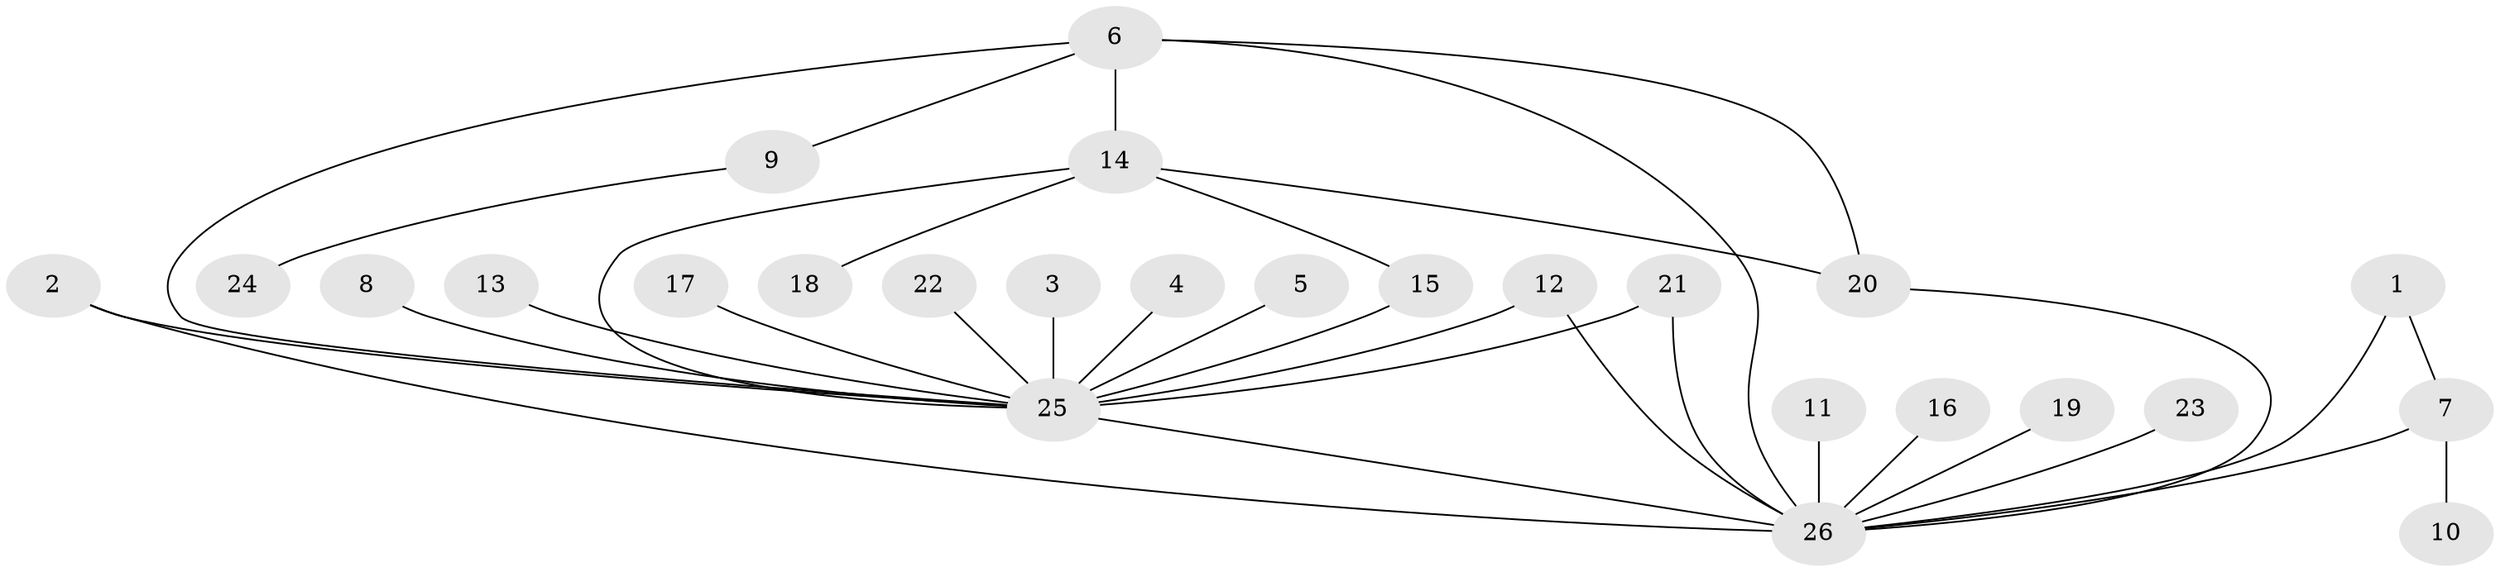 // original degree distribution, {18: 0.02, 14: 0.02, 4: 0.06, 2: 0.26, 3: 0.04, 5: 0.04, 1: 0.54, 7: 0.02}
// Generated by graph-tools (version 1.1) at 2025/01/03/09/25 03:01:55]
// undirected, 26 vertices, 34 edges
graph export_dot {
graph [start="1"]
  node [color=gray90,style=filled];
  1;
  2;
  3;
  4;
  5;
  6;
  7;
  8;
  9;
  10;
  11;
  12;
  13;
  14;
  15;
  16;
  17;
  18;
  19;
  20;
  21;
  22;
  23;
  24;
  25;
  26;
  1 -- 7 [weight=1.0];
  1 -- 26 [weight=1.0];
  2 -- 25 [weight=1.0];
  2 -- 26 [weight=1.0];
  3 -- 25 [weight=1.0];
  4 -- 25 [weight=1.0];
  5 -- 25 [weight=1.0];
  6 -- 9 [weight=1.0];
  6 -- 14 [weight=1.0];
  6 -- 20 [weight=1.0];
  6 -- 25 [weight=1.0];
  6 -- 26 [weight=1.0];
  7 -- 10 [weight=1.0];
  7 -- 26 [weight=1.0];
  8 -- 25 [weight=1.0];
  9 -- 24 [weight=1.0];
  11 -- 26 [weight=1.0];
  12 -- 25 [weight=1.0];
  12 -- 26 [weight=1.0];
  13 -- 25 [weight=1.0];
  14 -- 15 [weight=1.0];
  14 -- 18 [weight=1.0];
  14 -- 20 [weight=1.0];
  14 -- 25 [weight=1.0];
  15 -- 25 [weight=1.0];
  16 -- 26 [weight=1.0];
  17 -- 25 [weight=1.0];
  19 -- 26 [weight=1.0];
  20 -- 26 [weight=1.0];
  21 -- 25 [weight=1.0];
  21 -- 26 [weight=1.0];
  22 -- 25 [weight=1.0];
  23 -- 26 [weight=1.0];
  25 -- 26 [weight=2.0];
}
